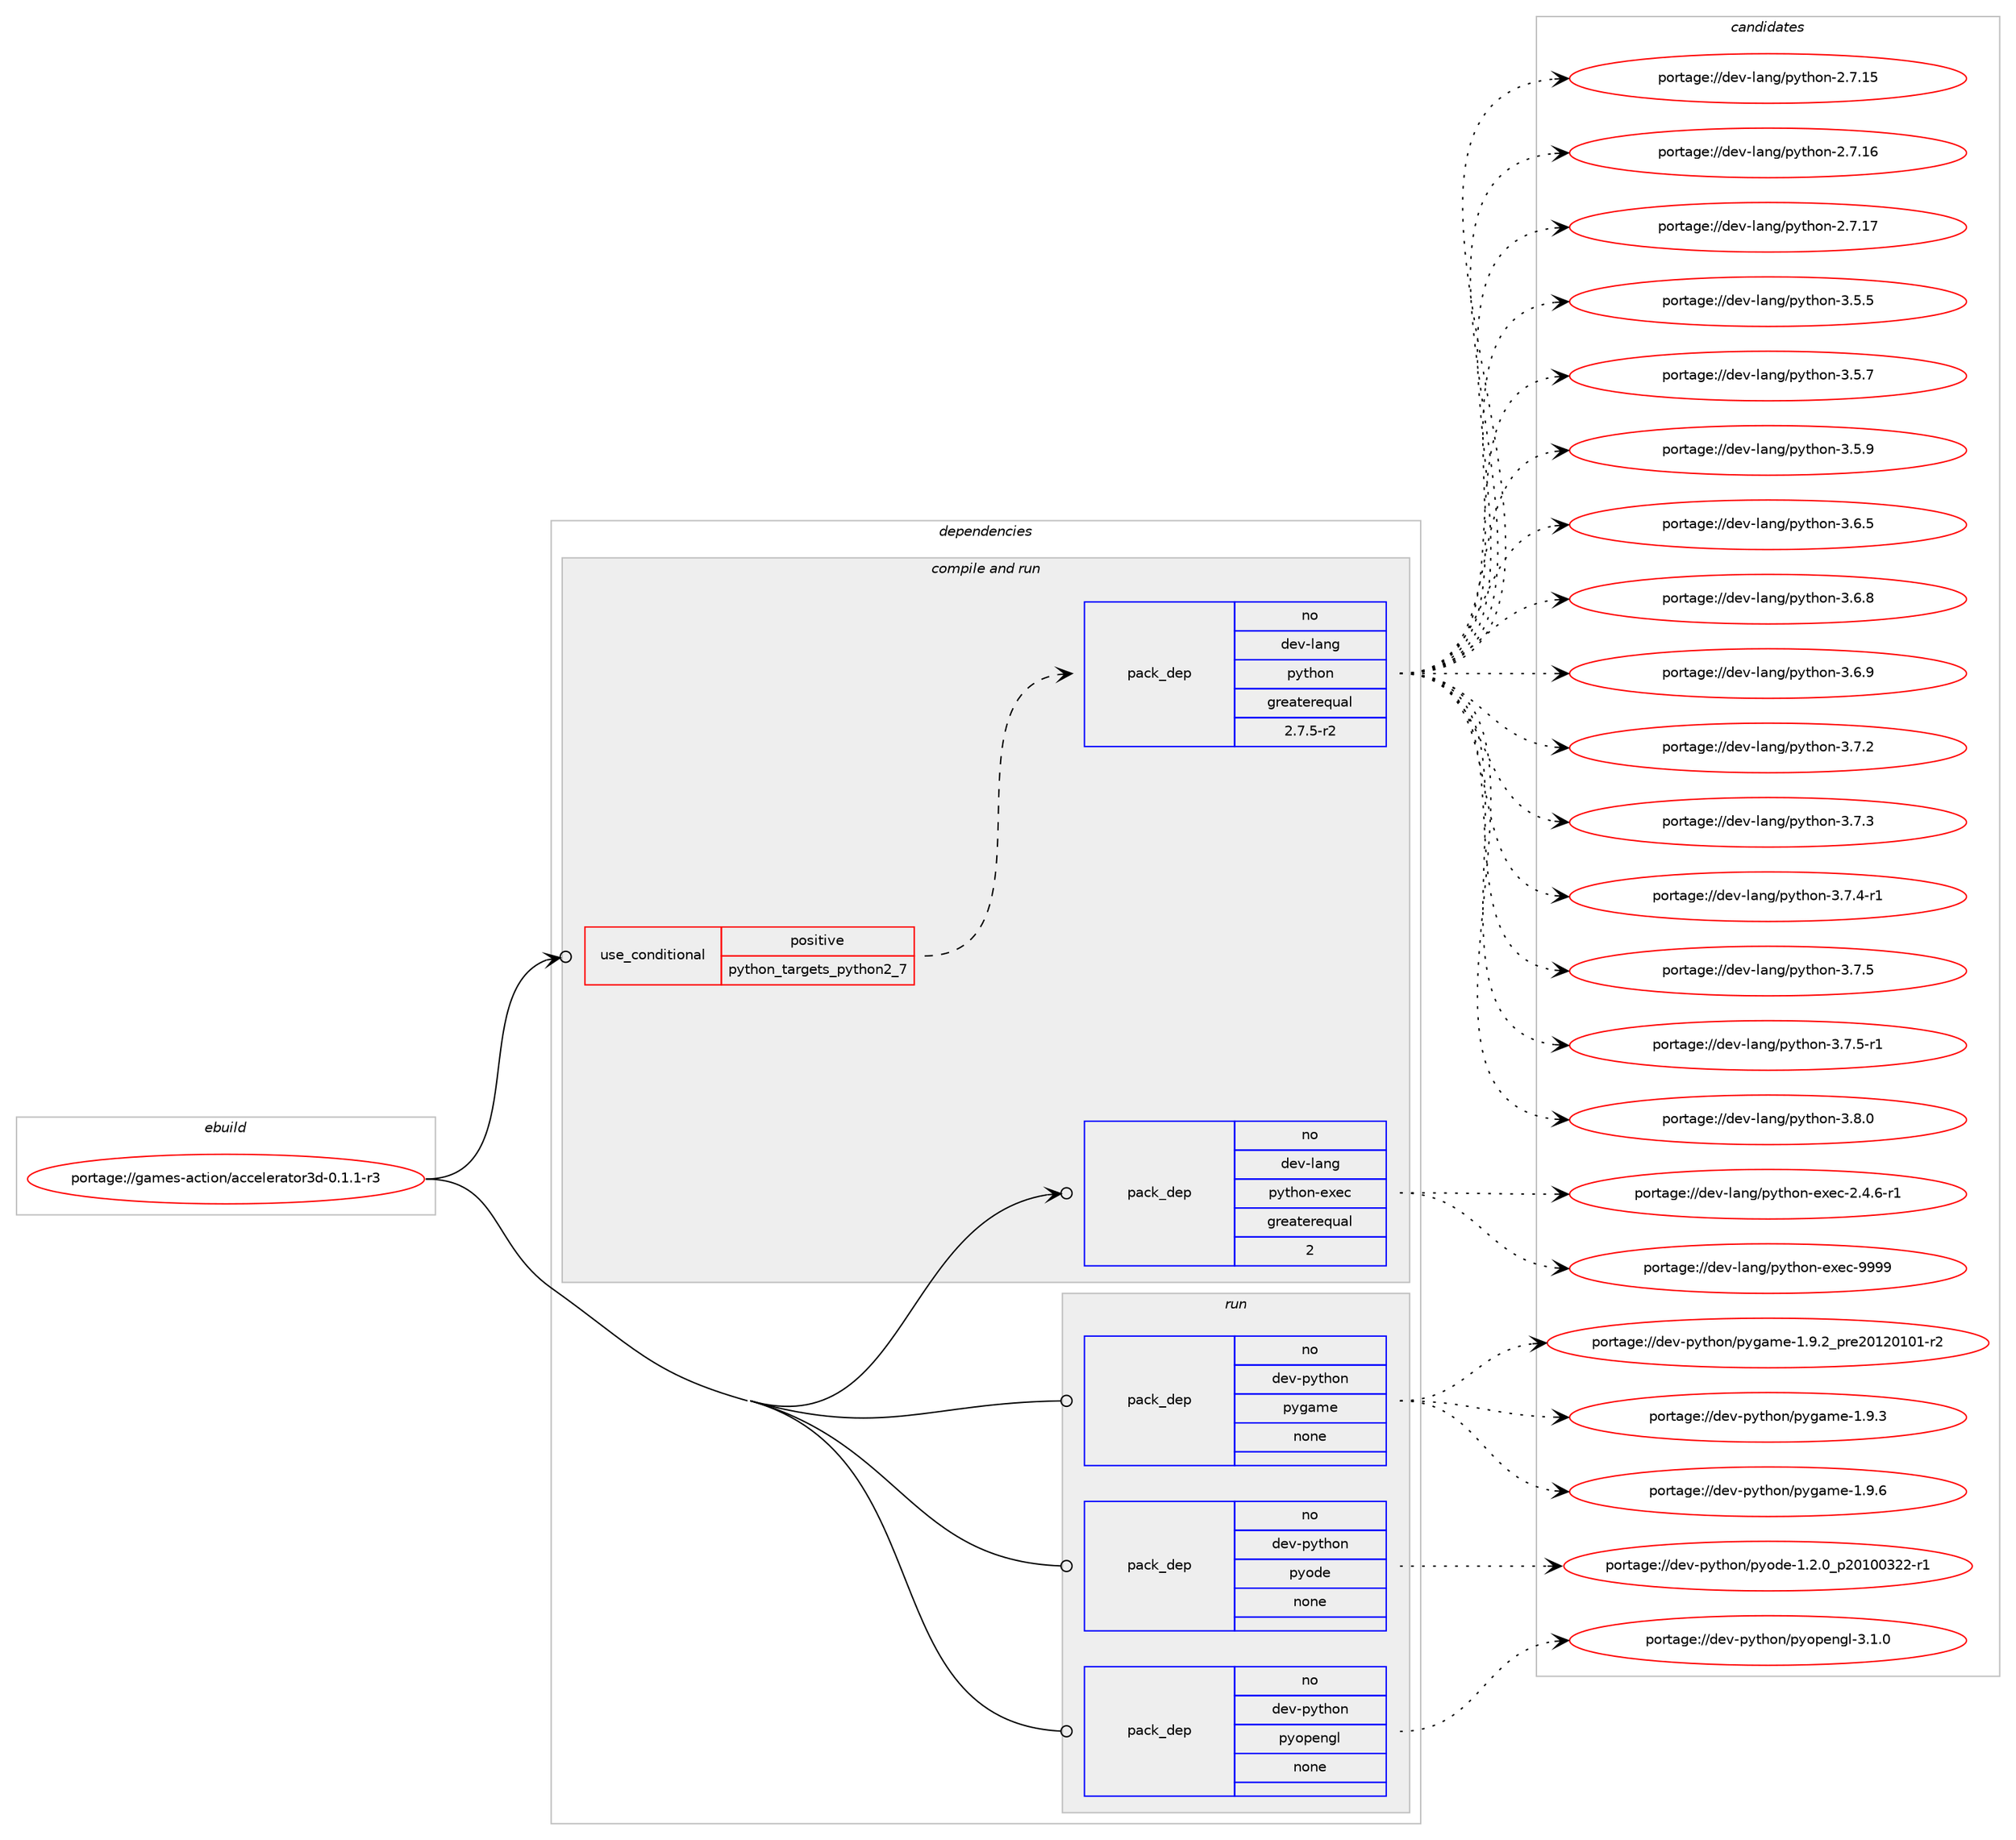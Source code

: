 digraph prolog {

# *************
# Graph options
# *************

newrank=true;
concentrate=true;
compound=true;
graph [rankdir=LR,fontname=Helvetica,fontsize=10,ranksep=1.5];#, ranksep=2.5, nodesep=0.2];
edge  [arrowhead=vee];
node  [fontname=Helvetica,fontsize=10];

# **********
# The ebuild
# **********

subgraph cluster_leftcol {
color=gray;
rank=same;
label=<<i>ebuild</i>>;
id [label="portage://games-action/accelerator3d-0.1.1-r3", color=red, width=4, href="../games-action/accelerator3d-0.1.1-r3.svg"];
}

# ****************
# The dependencies
# ****************

subgraph cluster_midcol {
color=gray;
label=<<i>dependencies</i>>;
subgraph cluster_compile {
fillcolor="#eeeeee";
style=filled;
label=<<i>compile</i>>;
}
subgraph cluster_compileandrun {
fillcolor="#eeeeee";
style=filled;
label=<<i>compile and run</i>>;
subgraph cond72569 {
dependency268624 [label=<<TABLE BORDER="0" CELLBORDER="1" CELLSPACING="0" CELLPADDING="4"><TR><TD ROWSPAN="3" CELLPADDING="10">use_conditional</TD></TR><TR><TD>positive</TD></TR><TR><TD>python_targets_python2_7</TD></TR></TABLE>>, shape=none, color=red];
subgraph pack192304 {
dependency268625 [label=<<TABLE BORDER="0" CELLBORDER="1" CELLSPACING="0" CELLPADDING="4" WIDTH="220"><TR><TD ROWSPAN="6" CELLPADDING="30">pack_dep</TD></TR><TR><TD WIDTH="110">no</TD></TR><TR><TD>dev-lang</TD></TR><TR><TD>python</TD></TR><TR><TD>greaterequal</TD></TR><TR><TD>2.7.5-r2</TD></TR></TABLE>>, shape=none, color=blue];
}
dependency268624:e -> dependency268625:w [weight=20,style="dashed",arrowhead="vee"];
}
id:e -> dependency268624:w [weight=20,style="solid",arrowhead="odotvee"];
subgraph pack192305 {
dependency268626 [label=<<TABLE BORDER="0" CELLBORDER="1" CELLSPACING="0" CELLPADDING="4" WIDTH="220"><TR><TD ROWSPAN="6" CELLPADDING="30">pack_dep</TD></TR><TR><TD WIDTH="110">no</TD></TR><TR><TD>dev-lang</TD></TR><TR><TD>python-exec</TD></TR><TR><TD>greaterequal</TD></TR><TR><TD>2</TD></TR></TABLE>>, shape=none, color=blue];
}
id:e -> dependency268626:w [weight=20,style="solid",arrowhead="odotvee"];
}
subgraph cluster_run {
fillcolor="#eeeeee";
style=filled;
label=<<i>run</i>>;
subgraph pack192306 {
dependency268627 [label=<<TABLE BORDER="0" CELLBORDER="1" CELLSPACING="0" CELLPADDING="4" WIDTH="220"><TR><TD ROWSPAN="6" CELLPADDING="30">pack_dep</TD></TR><TR><TD WIDTH="110">no</TD></TR><TR><TD>dev-python</TD></TR><TR><TD>pygame</TD></TR><TR><TD>none</TD></TR><TR><TD></TD></TR></TABLE>>, shape=none, color=blue];
}
id:e -> dependency268627:w [weight=20,style="solid",arrowhead="odot"];
subgraph pack192307 {
dependency268628 [label=<<TABLE BORDER="0" CELLBORDER="1" CELLSPACING="0" CELLPADDING="4" WIDTH="220"><TR><TD ROWSPAN="6" CELLPADDING="30">pack_dep</TD></TR><TR><TD WIDTH="110">no</TD></TR><TR><TD>dev-python</TD></TR><TR><TD>pyode</TD></TR><TR><TD>none</TD></TR><TR><TD></TD></TR></TABLE>>, shape=none, color=blue];
}
id:e -> dependency268628:w [weight=20,style="solid",arrowhead="odot"];
subgraph pack192308 {
dependency268629 [label=<<TABLE BORDER="0" CELLBORDER="1" CELLSPACING="0" CELLPADDING="4" WIDTH="220"><TR><TD ROWSPAN="6" CELLPADDING="30">pack_dep</TD></TR><TR><TD WIDTH="110">no</TD></TR><TR><TD>dev-python</TD></TR><TR><TD>pyopengl</TD></TR><TR><TD>none</TD></TR><TR><TD></TD></TR></TABLE>>, shape=none, color=blue];
}
id:e -> dependency268629:w [weight=20,style="solid",arrowhead="odot"];
}
}

# **************
# The candidates
# **************

subgraph cluster_choices {
rank=same;
color=gray;
label=<<i>candidates</i>>;

subgraph choice192304 {
color=black;
nodesep=1;
choiceportage10010111845108971101034711212111610411111045504655464953 [label="portage://dev-lang/python-2.7.15", color=red, width=4,href="../dev-lang/python-2.7.15.svg"];
choiceportage10010111845108971101034711212111610411111045504655464954 [label="portage://dev-lang/python-2.7.16", color=red, width=4,href="../dev-lang/python-2.7.16.svg"];
choiceportage10010111845108971101034711212111610411111045504655464955 [label="portage://dev-lang/python-2.7.17", color=red, width=4,href="../dev-lang/python-2.7.17.svg"];
choiceportage100101118451089711010347112121116104111110455146534653 [label="portage://dev-lang/python-3.5.5", color=red, width=4,href="../dev-lang/python-3.5.5.svg"];
choiceportage100101118451089711010347112121116104111110455146534655 [label="portage://dev-lang/python-3.5.7", color=red, width=4,href="../dev-lang/python-3.5.7.svg"];
choiceportage100101118451089711010347112121116104111110455146534657 [label="portage://dev-lang/python-3.5.9", color=red, width=4,href="../dev-lang/python-3.5.9.svg"];
choiceportage100101118451089711010347112121116104111110455146544653 [label="portage://dev-lang/python-3.6.5", color=red, width=4,href="../dev-lang/python-3.6.5.svg"];
choiceportage100101118451089711010347112121116104111110455146544656 [label="portage://dev-lang/python-3.6.8", color=red, width=4,href="../dev-lang/python-3.6.8.svg"];
choiceportage100101118451089711010347112121116104111110455146544657 [label="portage://dev-lang/python-3.6.9", color=red, width=4,href="../dev-lang/python-3.6.9.svg"];
choiceportage100101118451089711010347112121116104111110455146554650 [label="portage://dev-lang/python-3.7.2", color=red, width=4,href="../dev-lang/python-3.7.2.svg"];
choiceportage100101118451089711010347112121116104111110455146554651 [label="portage://dev-lang/python-3.7.3", color=red, width=4,href="../dev-lang/python-3.7.3.svg"];
choiceportage1001011184510897110103471121211161041111104551465546524511449 [label="portage://dev-lang/python-3.7.4-r1", color=red, width=4,href="../dev-lang/python-3.7.4-r1.svg"];
choiceportage100101118451089711010347112121116104111110455146554653 [label="portage://dev-lang/python-3.7.5", color=red, width=4,href="../dev-lang/python-3.7.5.svg"];
choiceportage1001011184510897110103471121211161041111104551465546534511449 [label="portage://dev-lang/python-3.7.5-r1", color=red, width=4,href="../dev-lang/python-3.7.5-r1.svg"];
choiceportage100101118451089711010347112121116104111110455146564648 [label="portage://dev-lang/python-3.8.0", color=red, width=4,href="../dev-lang/python-3.8.0.svg"];
dependency268625:e -> choiceportage10010111845108971101034711212111610411111045504655464953:w [style=dotted,weight="100"];
dependency268625:e -> choiceportage10010111845108971101034711212111610411111045504655464954:w [style=dotted,weight="100"];
dependency268625:e -> choiceportage10010111845108971101034711212111610411111045504655464955:w [style=dotted,weight="100"];
dependency268625:e -> choiceportage100101118451089711010347112121116104111110455146534653:w [style=dotted,weight="100"];
dependency268625:e -> choiceportage100101118451089711010347112121116104111110455146534655:w [style=dotted,weight="100"];
dependency268625:e -> choiceportage100101118451089711010347112121116104111110455146534657:w [style=dotted,weight="100"];
dependency268625:e -> choiceportage100101118451089711010347112121116104111110455146544653:w [style=dotted,weight="100"];
dependency268625:e -> choiceportage100101118451089711010347112121116104111110455146544656:w [style=dotted,weight="100"];
dependency268625:e -> choiceportage100101118451089711010347112121116104111110455146544657:w [style=dotted,weight="100"];
dependency268625:e -> choiceportage100101118451089711010347112121116104111110455146554650:w [style=dotted,weight="100"];
dependency268625:e -> choiceportage100101118451089711010347112121116104111110455146554651:w [style=dotted,weight="100"];
dependency268625:e -> choiceportage1001011184510897110103471121211161041111104551465546524511449:w [style=dotted,weight="100"];
dependency268625:e -> choiceportage100101118451089711010347112121116104111110455146554653:w [style=dotted,weight="100"];
dependency268625:e -> choiceportage1001011184510897110103471121211161041111104551465546534511449:w [style=dotted,weight="100"];
dependency268625:e -> choiceportage100101118451089711010347112121116104111110455146564648:w [style=dotted,weight="100"];
}
subgraph choice192305 {
color=black;
nodesep=1;
choiceportage10010111845108971101034711212111610411111045101120101994550465246544511449 [label="portage://dev-lang/python-exec-2.4.6-r1", color=red, width=4,href="../dev-lang/python-exec-2.4.6-r1.svg"];
choiceportage10010111845108971101034711212111610411111045101120101994557575757 [label="portage://dev-lang/python-exec-9999", color=red, width=4,href="../dev-lang/python-exec-9999.svg"];
dependency268626:e -> choiceportage10010111845108971101034711212111610411111045101120101994550465246544511449:w [style=dotted,weight="100"];
dependency268626:e -> choiceportage10010111845108971101034711212111610411111045101120101994557575757:w [style=dotted,weight="100"];
}
subgraph choice192306 {
color=black;
nodesep=1;
choiceportage1001011184511212111610411111047112121103971091014549465746509511211410150484950484948494511450 [label="portage://dev-python/pygame-1.9.2_pre20120101-r2", color=red, width=4,href="../dev-python/pygame-1.9.2_pre20120101-r2.svg"];
choiceportage100101118451121211161041111104711212110397109101454946574651 [label="portage://dev-python/pygame-1.9.3", color=red, width=4,href="../dev-python/pygame-1.9.3.svg"];
choiceportage100101118451121211161041111104711212110397109101454946574654 [label="portage://dev-python/pygame-1.9.6", color=red, width=4,href="../dev-python/pygame-1.9.6.svg"];
dependency268627:e -> choiceportage1001011184511212111610411111047112121103971091014549465746509511211410150484950484948494511450:w [style=dotted,weight="100"];
dependency268627:e -> choiceportage100101118451121211161041111104711212110397109101454946574651:w [style=dotted,weight="100"];
dependency268627:e -> choiceportage100101118451121211161041111104711212110397109101454946574654:w [style=dotted,weight="100"];
}
subgraph choice192307 {
color=black;
nodesep=1;
choiceportage10010111845112121116104111110471121211111001014549465046489511250484948485150504511449 [label="portage://dev-python/pyode-1.2.0_p20100322-r1", color=red, width=4,href="../dev-python/pyode-1.2.0_p20100322-r1.svg"];
dependency268628:e -> choiceportage10010111845112121116104111110471121211111001014549465046489511250484948485150504511449:w [style=dotted,weight="100"];
}
subgraph choice192308 {
color=black;
nodesep=1;
choiceportage1001011184511212111610411111047112121111112101110103108455146494648 [label="portage://dev-python/pyopengl-3.1.0", color=red, width=4,href="../dev-python/pyopengl-3.1.0.svg"];
dependency268629:e -> choiceportage1001011184511212111610411111047112121111112101110103108455146494648:w [style=dotted,weight="100"];
}
}

}

